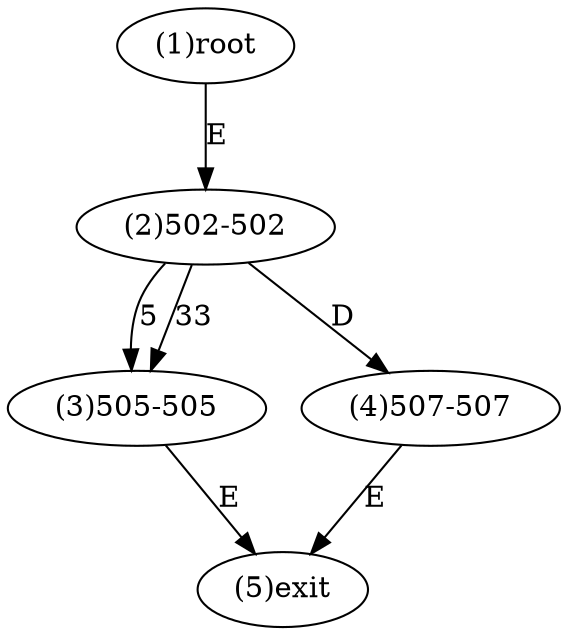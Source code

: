 digraph "" { 
1[ label="(1)root"];
2[ label="(2)502-502"];
3[ label="(3)505-505"];
4[ label="(4)507-507"];
5[ label="(5)exit"];
1->2[ label="E"];
2->3[ label="5"];
2->3[ label="33"];
2->4[ label="D"];
3->5[ label="E"];
4->5[ label="E"];
}